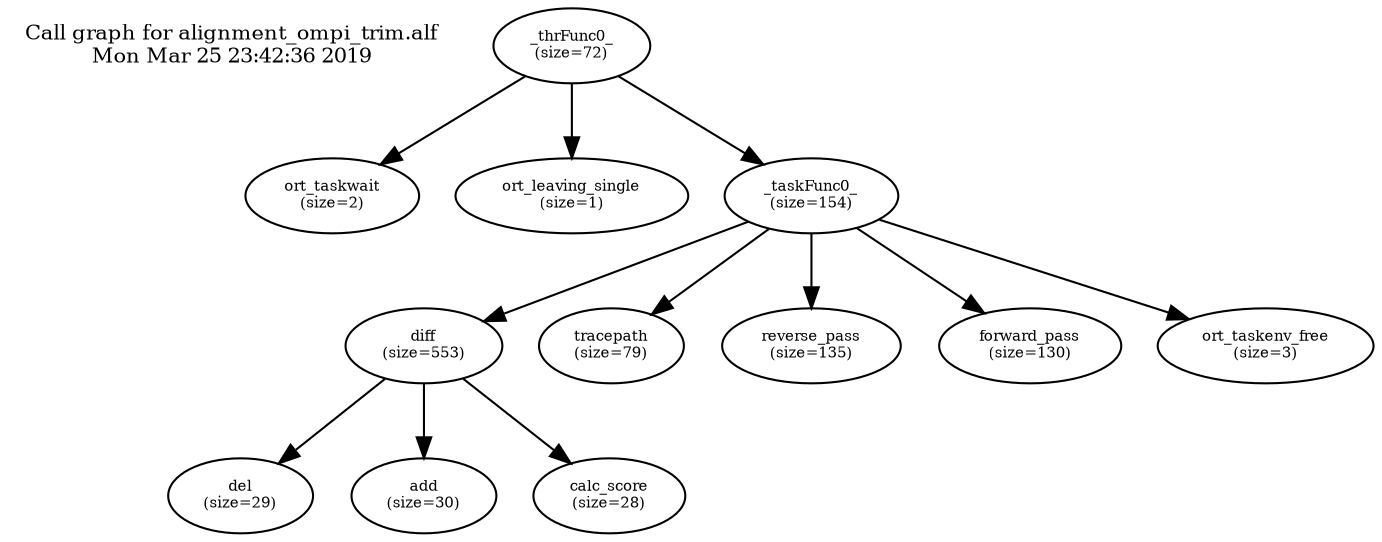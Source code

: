 digraph "" {
  size="10,8";
  rankdir=TB;
  center=1;
  rotate=0;
   {
   node [shape=plaintext,fontsize=10];
   "Call graph for alignment_ompi_trim.alf\nMon Mar 25 23:42:36 2019"
   }
   0 [label="_thrFunc0_\n(size=72)",fontsize=7]
   1 [label="ort_taskwait\n(size=2)",fontsize=7]
   2 [label="ort_leaving_single\n(size=1)",fontsize=7]
   3 [label="_taskFunc0_\n(size=154)",fontsize=7]
   4 [label="diff\n(size=553)",fontsize=7]
   5 [label="del\n(size=29)",fontsize=7]
   6 [label="add\n(size=30)",fontsize=7]
   7 [label="calc_score\n(size=28)",fontsize=7]
   8 [label="tracepath\n(size=79)",fontsize=7]
   9 [label="reverse_pass\n(size=135)",fontsize=7]
   10 [label="forward_pass\n(size=130)",fontsize=7]
   11 [label="ort_taskenv_free\n(size=3)",fontsize=7]
   0->1
   0->2
   0->3
   3->4
   3->8
   3->9
   3->10
   3->11
   4->6
   4->7
   4->5
}

